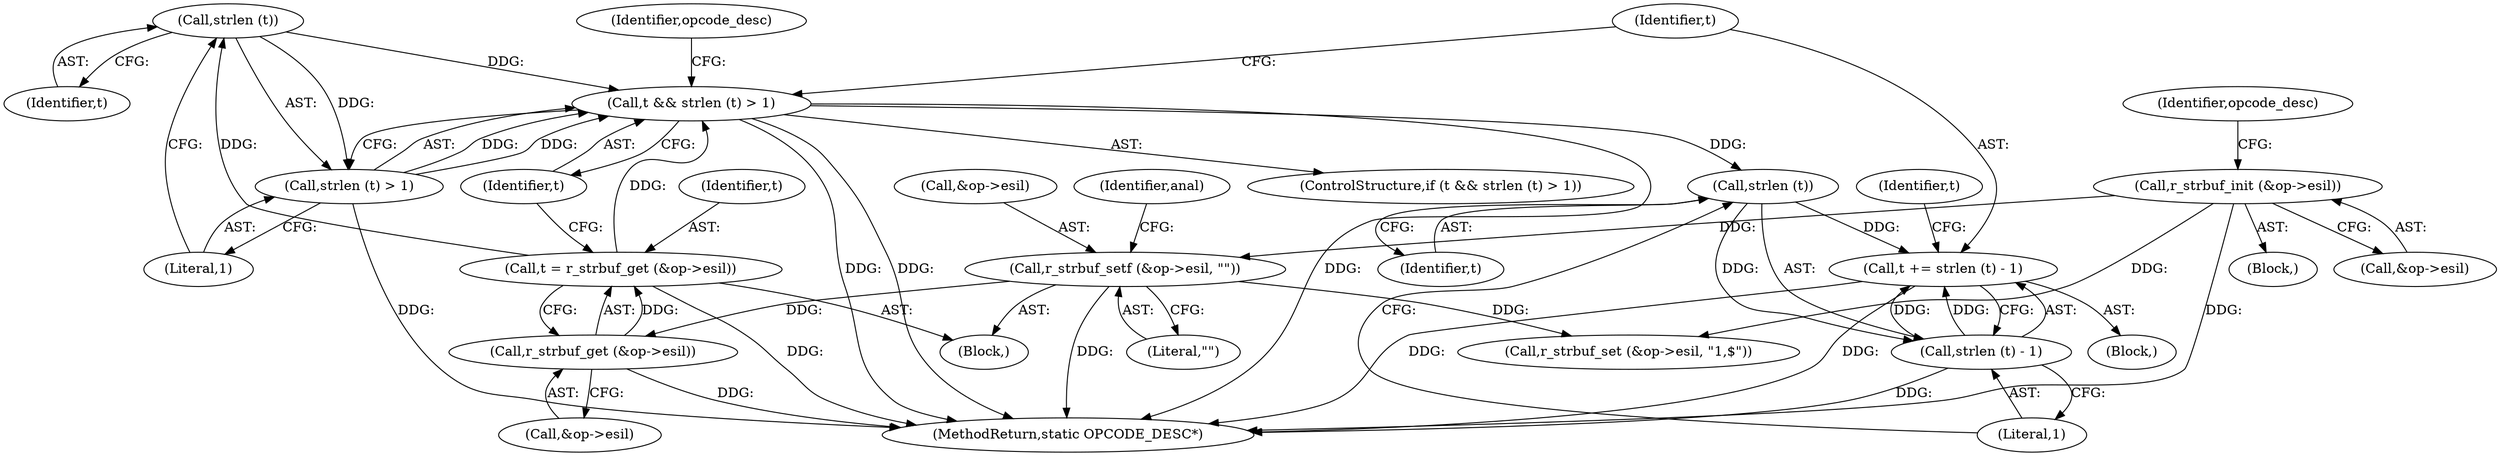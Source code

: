 digraph "0_radare2_b35530fa0681b27eba084de5527037ebfb397422@API" {
"1000265" [label="(Call,strlen (t))"];
"1000254" [label="(Call,t = r_strbuf_get (&op->esil))"];
"1000256" [label="(Call,r_strbuf_get (&op->esil))"];
"1000215" [label="(Call,r_strbuf_setf (&op->esil, \"\"))"];
"1000150" [label="(Call,r_strbuf_init (&op->esil))"];
"1000262" [label="(Call,t && strlen (t) > 1)"];
"1000272" [label="(Call,strlen (t))"];
"1000269" [label="(Call,t += strlen (t) - 1)"];
"1000271" [label="(Call,strlen (t) - 1)"];
"1000264" [label="(Call,strlen (t) > 1)"];
"1000266" [label="(Identifier,t)"];
"1000352" [label="(Call,r_strbuf_set (&op->esil, \"1,$\"))"];
"1000267" [label="(Literal,1)"];
"1000261" [label="(ControlStructure,if (t && strlen (t) > 1))"];
"1000269" [label="(Call,t += strlen (t) - 1)"];
"1000256" [label="(Call,r_strbuf_get (&op->esil))"];
"1000151" [label="(Call,&op->esil)"];
"1000175" [label="(Block,)"];
"1000150" [label="(Call,r_strbuf_init (&op->esil))"];
"1000262" [label="(Call,t && strlen (t) > 1)"];
"1000272" [label="(Call,strlen (t))"];
"1000220" [label="(Literal,\"\")"];
"1000255" [label="(Identifier,t)"];
"1000257" [label="(Call,&op->esil)"];
"1000222" [label="(Identifier,anal)"];
"1000271" [label="(Call,strlen (t) - 1)"];
"1000265" [label="(Call,strlen (t))"];
"1000157" [label="(Identifier,opcode_desc)"];
"1000278" [label="(Identifier,t)"];
"1000264" [label="(Call,strlen (t) > 1)"];
"1000215" [label="(Call,r_strbuf_setf (&op->esil, \"\"))"];
"1000286" [label="(Identifier,opcode_desc)"];
"1000107" [label="(Block,)"];
"1000254" [label="(Call,t = r_strbuf_get (&op->esil))"];
"1000273" [label="(Identifier,t)"];
"1000268" [label="(Block,)"];
"1000263" [label="(Identifier,t)"];
"1000360" [label="(MethodReturn,static OPCODE_DESC*)"];
"1000274" [label="(Literal,1)"];
"1000270" [label="(Identifier,t)"];
"1000216" [label="(Call,&op->esil)"];
"1000265" -> "1000264"  [label="AST: "];
"1000265" -> "1000266"  [label="CFG: "];
"1000266" -> "1000265"  [label="AST: "];
"1000267" -> "1000265"  [label="CFG: "];
"1000265" -> "1000262"  [label="DDG: "];
"1000265" -> "1000264"  [label="DDG: "];
"1000254" -> "1000265"  [label="DDG: "];
"1000254" -> "1000175"  [label="AST: "];
"1000254" -> "1000256"  [label="CFG: "];
"1000255" -> "1000254"  [label="AST: "];
"1000256" -> "1000254"  [label="AST: "];
"1000263" -> "1000254"  [label="CFG: "];
"1000254" -> "1000360"  [label="DDG: "];
"1000256" -> "1000254"  [label="DDG: "];
"1000254" -> "1000262"  [label="DDG: "];
"1000256" -> "1000257"  [label="CFG: "];
"1000257" -> "1000256"  [label="AST: "];
"1000256" -> "1000360"  [label="DDG: "];
"1000215" -> "1000256"  [label="DDG: "];
"1000215" -> "1000175"  [label="AST: "];
"1000215" -> "1000220"  [label="CFG: "];
"1000216" -> "1000215"  [label="AST: "];
"1000220" -> "1000215"  [label="AST: "];
"1000222" -> "1000215"  [label="CFG: "];
"1000215" -> "1000360"  [label="DDG: "];
"1000150" -> "1000215"  [label="DDG: "];
"1000215" -> "1000352"  [label="DDG: "];
"1000150" -> "1000107"  [label="AST: "];
"1000150" -> "1000151"  [label="CFG: "];
"1000151" -> "1000150"  [label="AST: "];
"1000157" -> "1000150"  [label="CFG: "];
"1000150" -> "1000360"  [label="DDG: "];
"1000150" -> "1000352"  [label="DDG: "];
"1000262" -> "1000261"  [label="AST: "];
"1000262" -> "1000263"  [label="CFG: "];
"1000262" -> "1000264"  [label="CFG: "];
"1000263" -> "1000262"  [label="AST: "];
"1000264" -> "1000262"  [label="AST: "];
"1000270" -> "1000262"  [label="CFG: "];
"1000286" -> "1000262"  [label="CFG: "];
"1000262" -> "1000360"  [label="DDG: "];
"1000262" -> "1000360"  [label="DDG: "];
"1000262" -> "1000360"  [label="DDG: "];
"1000264" -> "1000262"  [label="DDG: "];
"1000264" -> "1000262"  [label="DDG: "];
"1000262" -> "1000272"  [label="DDG: "];
"1000272" -> "1000271"  [label="AST: "];
"1000272" -> "1000273"  [label="CFG: "];
"1000273" -> "1000272"  [label="AST: "];
"1000274" -> "1000272"  [label="CFG: "];
"1000272" -> "1000269"  [label="DDG: "];
"1000272" -> "1000271"  [label="DDG: "];
"1000269" -> "1000268"  [label="AST: "];
"1000269" -> "1000271"  [label="CFG: "];
"1000270" -> "1000269"  [label="AST: "];
"1000271" -> "1000269"  [label="AST: "];
"1000278" -> "1000269"  [label="CFG: "];
"1000269" -> "1000360"  [label="DDG: "];
"1000269" -> "1000360"  [label="DDG: "];
"1000271" -> "1000269"  [label="DDG: "];
"1000271" -> "1000269"  [label="DDG: "];
"1000271" -> "1000274"  [label="CFG: "];
"1000274" -> "1000271"  [label="AST: "];
"1000271" -> "1000360"  [label="DDG: "];
"1000264" -> "1000267"  [label="CFG: "];
"1000267" -> "1000264"  [label="AST: "];
"1000264" -> "1000360"  [label="DDG: "];
}
